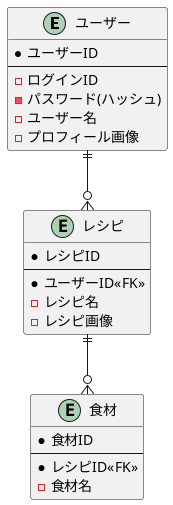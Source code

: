 @startuml

entity "ユーザー" {
  *ユーザーID
  ---
  -ログインID
  -パスワード(ハッシュ)
  -ユーザー名
  -プロフィール画像
}

entity "レシピ" {
  *レシピID
  ---
  *ユーザーID<<FK>>
  -レシピ名
  -レシピ画像
}

entity "食材" {
  *食材ID
  ---
  *レシピID<<FK>>
  -食材名
}


"ユーザー" ||--o{ "レシピ"
"レシピ" ||--o{ "食材"

@enduml